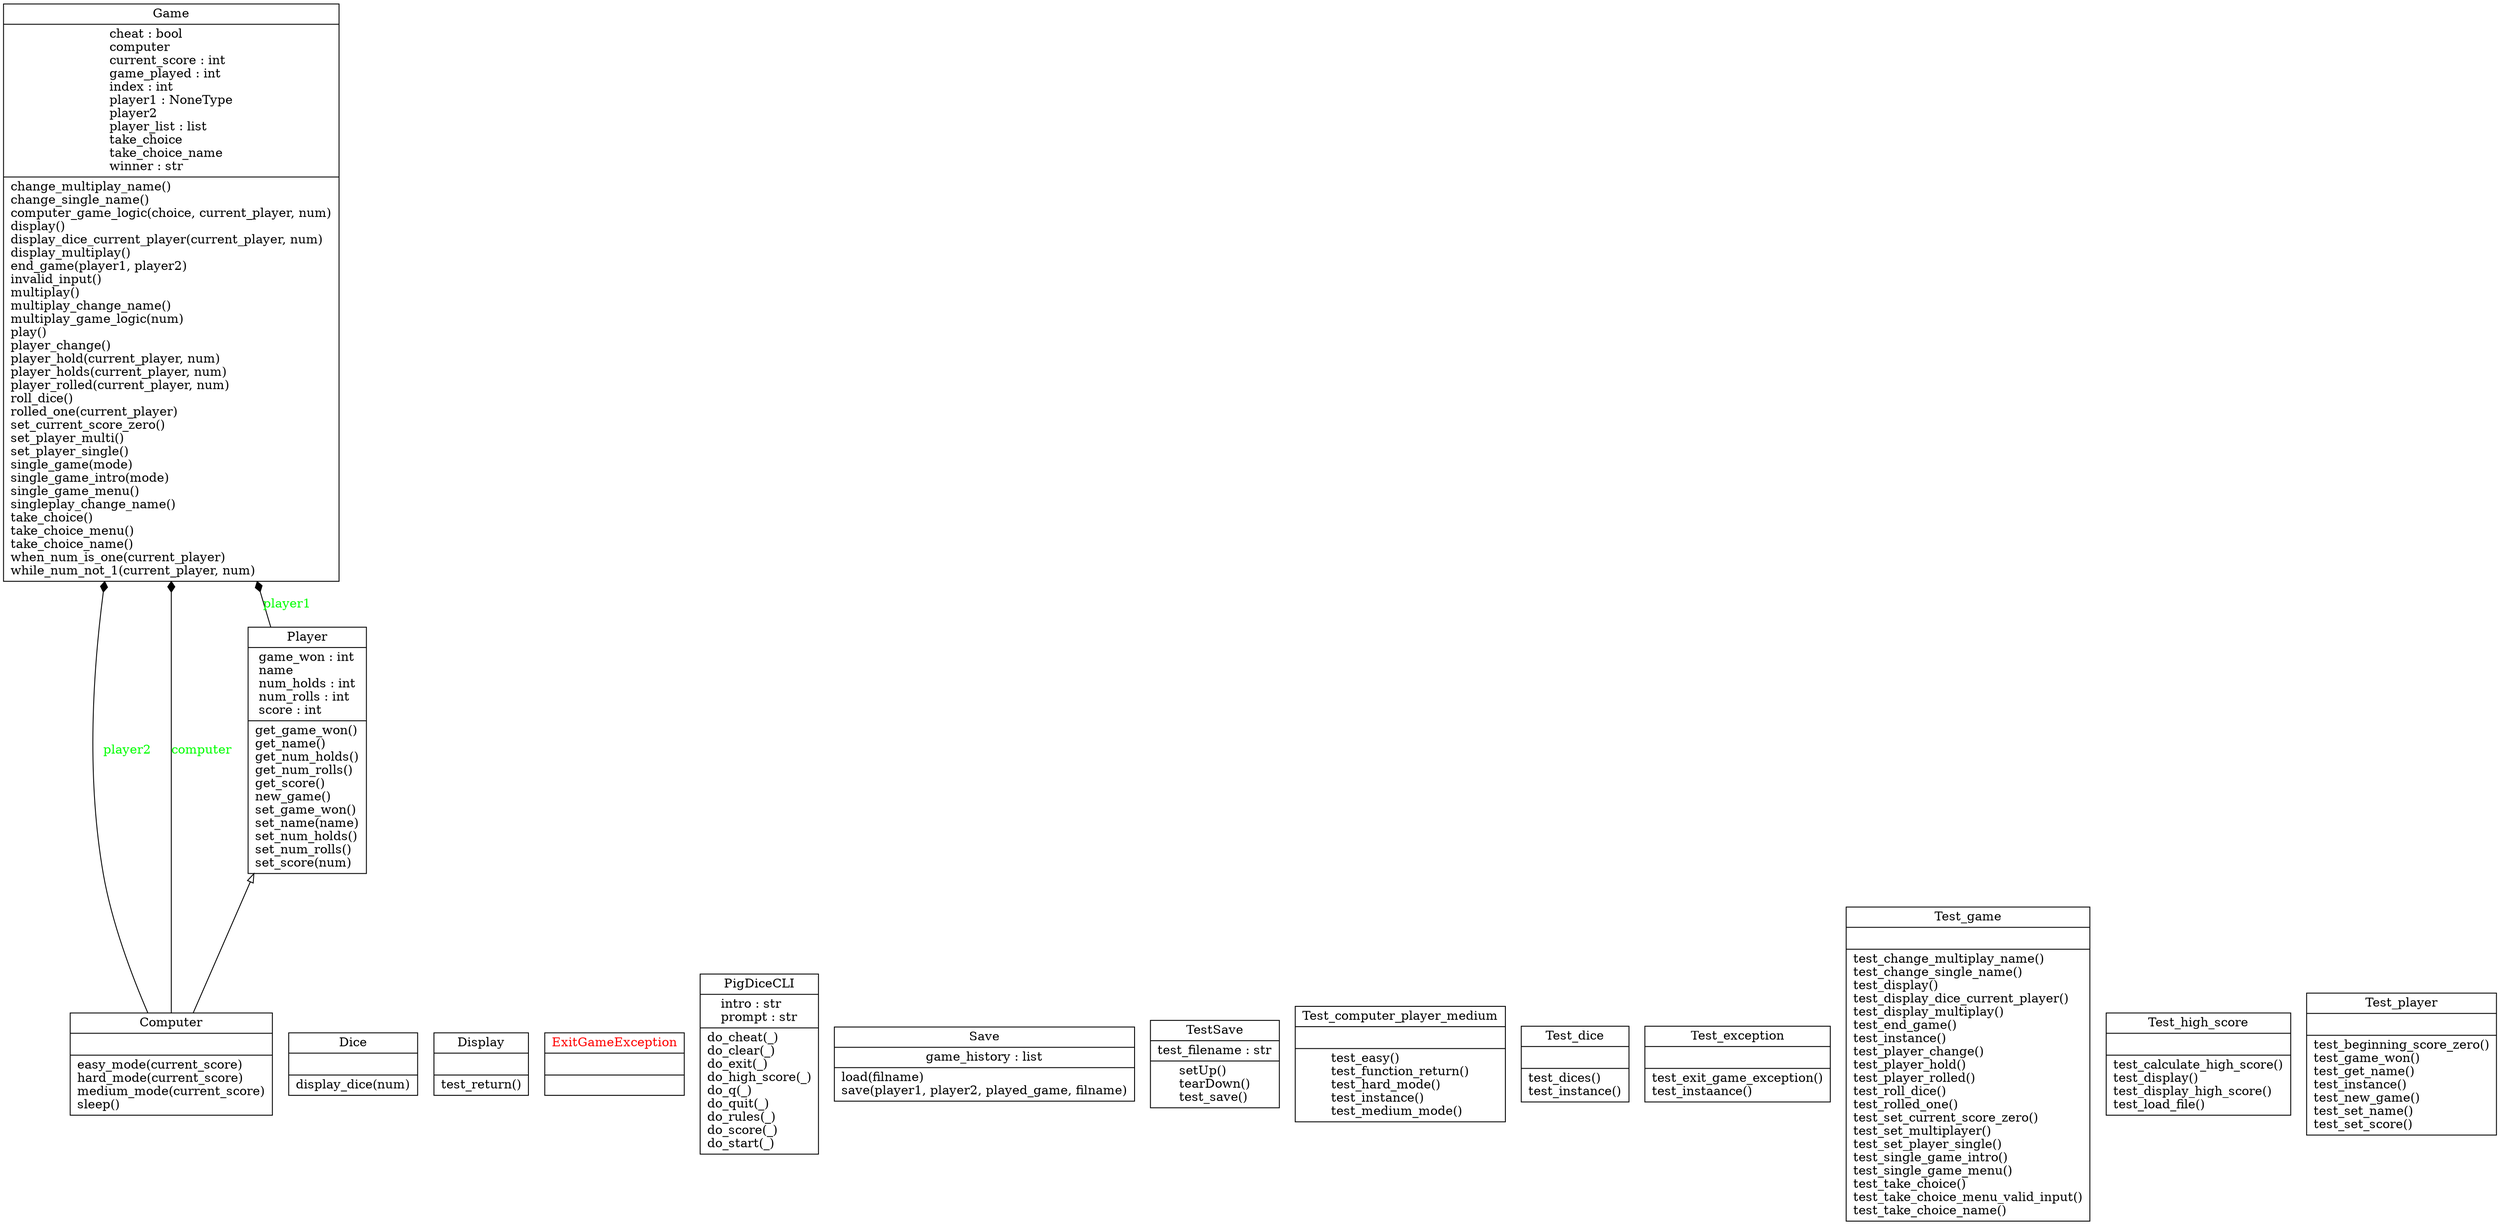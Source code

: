 digraph "classes" {
rankdir=BT
charset="utf-8"
"computer.Computer" [color="black", fontcolor="black", label=<{Computer|<br ALIGN="LEFT"/>|easy_mode(current_score)<br ALIGN="LEFT"/>hard_mode(current_score)<br ALIGN="LEFT"/>medium_mode(current_score)<br ALIGN="LEFT"/>sleep()<br ALIGN="LEFT"/>}>, shape="record", style="solid"];
"dice.Dice" [color="black", fontcolor="black", label=<{Dice|<br ALIGN="LEFT"/>|display_dice(num)<br ALIGN="LEFT"/>}>, shape="record", style="solid"];
"test_display.Display" [color="black", fontcolor="black", label=<{Display|<br ALIGN="LEFT"/>|test_return()<br ALIGN="LEFT"/>}>, shape="record", style="solid"];
"exception.ExitGameException" [color="black", fontcolor="red", label=<{ExitGameException|<br ALIGN="LEFT"/>|}>, shape="record", style="solid"];
"game.Game" [color="black", fontcolor="black", label=<{Game|cheat : bool<br ALIGN="LEFT"/>computer<br ALIGN="LEFT"/>current_score : int<br ALIGN="LEFT"/>game_played : int<br ALIGN="LEFT"/>index : int<br ALIGN="LEFT"/>player1 : NoneType<br ALIGN="LEFT"/>player2<br ALIGN="LEFT"/>player_list : list<br ALIGN="LEFT"/>take_choice<br ALIGN="LEFT"/>take_choice_name<br ALIGN="LEFT"/>winner : str<br ALIGN="LEFT"/>|change_multiplay_name()<br ALIGN="LEFT"/>change_single_name()<br ALIGN="LEFT"/>computer_game_logic(choice, current_player, num)<br ALIGN="LEFT"/>display()<br ALIGN="LEFT"/>display_dice_current_player(current_player, num)<br ALIGN="LEFT"/>display_multiplay()<br ALIGN="LEFT"/>end_game(player1, player2)<br ALIGN="LEFT"/>invalid_input()<br ALIGN="LEFT"/>multiplay()<br ALIGN="LEFT"/>multiplay_change_name()<br ALIGN="LEFT"/>multiplay_game_logic(num)<br ALIGN="LEFT"/>play()<br ALIGN="LEFT"/>player_change()<br ALIGN="LEFT"/>player_hold(current_player, num)<br ALIGN="LEFT"/>player_holds(current_player, num)<br ALIGN="LEFT"/>player_rolled(current_player, num)<br ALIGN="LEFT"/>roll_dice()<br ALIGN="LEFT"/>rolled_one(current_player)<br ALIGN="LEFT"/>set_current_score_zero()<br ALIGN="LEFT"/>set_player_multi()<br ALIGN="LEFT"/>set_player_single()<br ALIGN="LEFT"/>single_game(mode)<br ALIGN="LEFT"/>single_game_intro(mode)<br ALIGN="LEFT"/>single_game_menu()<br ALIGN="LEFT"/>singleplay_change_name()<br ALIGN="LEFT"/>take_choice()<br ALIGN="LEFT"/>take_choice_menu()<br ALIGN="LEFT"/>take_choice_name()<br ALIGN="LEFT"/>when_num_is_one(current_player)<br ALIGN="LEFT"/>while_num_not_1(current_player, num)<br ALIGN="LEFT"/>}>, shape="record", style="solid"];
"shell.PigDiceCLI" [color="black", fontcolor="black", label=<{PigDiceCLI|intro : str<br ALIGN="LEFT"/>prompt : str<br ALIGN="LEFT"/>|do_cheat(_)<br ALIGN="LEFT"/>do_clear(_)<br ALIGN="LEFT"/>do_exit(_)<br ALIGN="LEFT"/>do_high_score(_)<br ALIGN="LEFT"/>do_q(_)<br ALIGN="LEFT"/>do_quit(_)<br ALIGN="LEFT"/>do_rules(_)<br ALIGN="LEFT"/>do_score(_)<br ALIGN="LEFT"/>do_start(_)<br ALIGN="LEFT"/>}>, shape="record", style="solid"];
"player.Player" [color="black", fontcolor="black", label=<{Player|game_won : int<br ALIGN="LEFT"/>name<br ALIGN="LEFT"/>num_holds : int<br ALIGN="LEFT"/>num_rolls : int<br ALIGN="LEFT"/>score : int<br ALIGN="LEFT"/>|get_game_won()<br ALIGN="LEFT"/>get_name()<br ALIGN="LEFT"/>get_num_holds()<br ALIGN="LEFT"/>get_num_rolls()<br ALIGN="LEFT"/>get_score()<br ALIGN="LEFT"/>new_game()<br ALIGN="LEFT"/>set_game_won()<br ALIGN="LEFT"/>set_name(name)<br ALIGN="LEFT"/>set_num_holds()<br ALIGN="LEFT"/>set_num_rolls()<br ALIGN="LEFT"/>set_score(num)<br ALIGN="LEFT"/>}>, shape="record", style="solid"];
"save.Save" [color="black", fontcolor="black", label=<{Save|game_history : list<br ALIGN="LEFT"/>|load(filname)<br ALIGN="LEFT"/>save(player1, player2, played_game, filname)<br ALIGN="LEFT"/>}>, shape="record", style="solid"];
"test_save.TestSave" [color="black", fontcolor="black", label=<{TestSave|test_filename : str<br ALIGN="LEFT"/>|setUp()<br ALIGN="LEFT"/>tearDown()<br ALIGN="LEFT"/>test_save()<br ALIGN="LEFT"/>}>, shape="record", style="solid"];
"test_computer_class.Test_computer_player_medium" [color="black", fontcolor="black", label=<{Test_computer_player_medium|<br ALIGN="LEFT"/>|test_easy()<br ALIGN="LEFT"/>test_function_return()<br ALIGN="LEFT"/>test_hard_mode()<br ALIGN="LEFT"/>test_instance()<br ALIGN="LEFT"/>test_medium_mode()<br ALIGN="LEFT"/>}>, shape="record", style="solid"];
"test_dice.Test_dice" [color="black", fontcolor="black", label=<{Test_dice|<br ALIGN="LEFT"/>|test_dices()<br ALIGN="LEFT"/>test_instance()<br ALIGN="LEFT"/>}>, shape="record", style="solid"];
"test_exception.Test_exception" [color="black", fontcolor="black", label=<{Test_exception|<br ALIGN="LEFT"/>|test_exit_game_exception()<br ALIGN="LEFT"/>test_instaance()<br ALIGN="LEFT"/>}>, shape="record", style="solid"];
"test_game.Test_game" [color="black", fontcolor="black", label=<{Test_game|<br ALIGN="LEFT"/>|test_change_multiplay_name()<br ALIGN="LEFT"/>test_change_single_name()<br ALIGN="LEFT"/>test_display()<br ALIGN="LEFT"/>test_display_dice_current_player()<br ALIGN="LEFT"/>test_display_multiplay()<br ALIGN="LEFT"/>test_end_game()<br ALIGN="LEFT"/>test_instance()<br ALIGN="LEFT"/>test_player_change()<br ALIGN="LEFT"/>test_player_hold()<br ALIGN="LEFT"/>test_player_rolled()<br ALIGN="LEFT"/>test_roll_dice()<br ALIGN="LEFT"/>test_rolled_one()<br ALIGN="LEFT"/>test_set_current_score_zero()<br ALIGN="LEFT"/>test_set_multiplayer()<br ALIGN="LEFT"/>test_set_player_single()<br ALIGN="LEFT"/>test_single_game_intro()<br ALIGN="LEFT"/>test_single_game_menu()<br ALIGN="LEFT"/>test_take_choice()<br ALIGN="LEFT"/>test_take_choice_menu_valid_input()<br ALIGN="LEFT"/>test_take_choice_name()<br ALIGN="LEFT"/>}>, shape="record", style="solid"];
"test_high_score.Test_high_score" [color="black", fontcolor="black", label=<{Test_high_score|<br ALIGN="LEFT"/>|test_calculate_high_score()<br ALIGN="LEFT"/>test_display()<br ALIGN="LEFT"/>test_display_high_score()<br ALIGN="LEFT"/>test_load_file()<br ALIGN="LEFT"/>}>, shape="record", style="solid"];
"test_player.Test_player" [color="black", fontcolor="black", label=<{Test_player|<br ALIGN="LEFT"/>|test_beginning_score_zero()<br ALIGN="LEFT"/>test_game_won()<br ALIGN="LEFT"/>test_get_name()<br ALIGN="LEFT"/>test_instance()<br ALIGN="LEFT"/>test_new_game()<br ALIGN="LEFT"/>test_set_name()<br ALIGN="LEFT"/>test_set_score()<br ALIGN="LEFT"/>}>, shape="record", style="solid"];
"computer.Computer" -> "player.Player" [arrowhead="empty", arrowtail="none"];
"computer.Computer" -> "game.Game" [arrowhead="diamond", arrowtail="none", fontcolor="green", label="player2", style="solid"];
"computer.Computer" -> "game.Game" [arrowhead="diamond", arrowtail="none", fontcolor="green", label="computer", style="solid"];
"player.Player" -> "game.Game" [arrowhead="diamond", arrowtail="none", fontcolor="green", label="player1", style="solid"];
}

